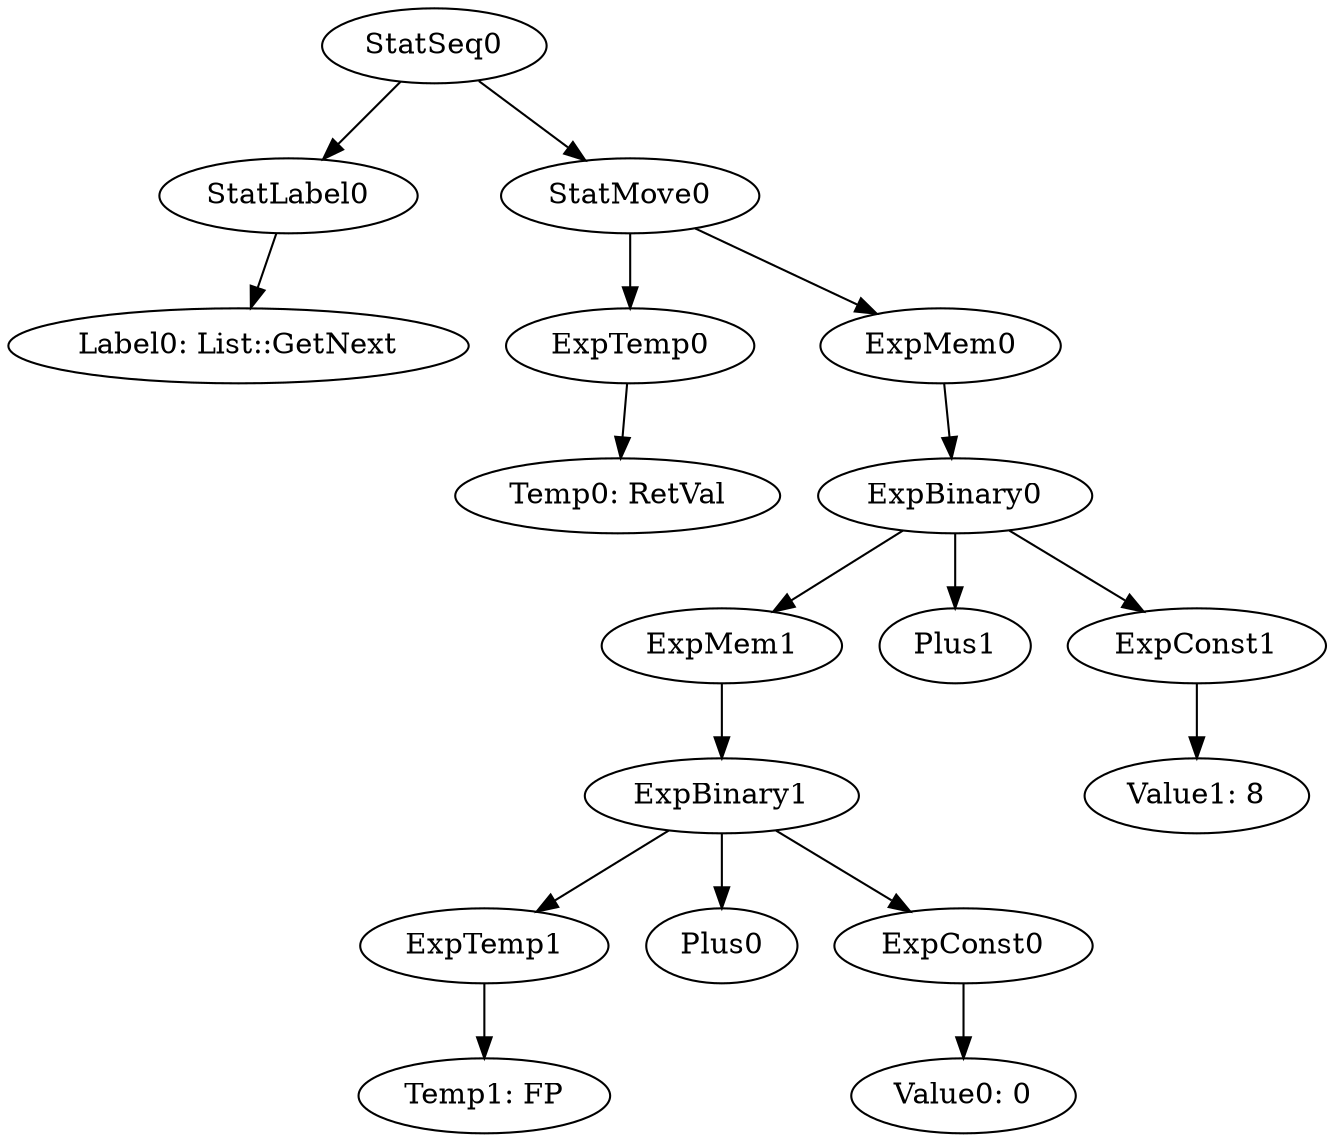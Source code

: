 digraph {
	ordering = out;
	StatMove0 -> ExpTemp0;
	StatMove0 -> ExpMem0;
	ExpBinary0 -> ExpMem1;
	ExpBinary0 -> Plus1;
	ExpBinary0 -> ExpConst1;
	ExpTemp0 -> "Temp0: RetVal";
	StatSeq0 -> StatLabel0;
	StatSeq0 -> StatMove0;
	StatLabel0 -> "Label0: List::GetNext";
	ExpTemp1 -> "Temp1: FP";
	ExpMem0 -> ExpBinary0;
	ExpBinary1 -> ExpTemp1;
	ExpBinary1 -> Plus0;
	ExpBinary1 -> ExpConst0;
	ExpConst1 -> "Value1: 8";
	ExpConst0 -> "Value0: 0";
	ExpMem1 -> ExpBinary1;
}

